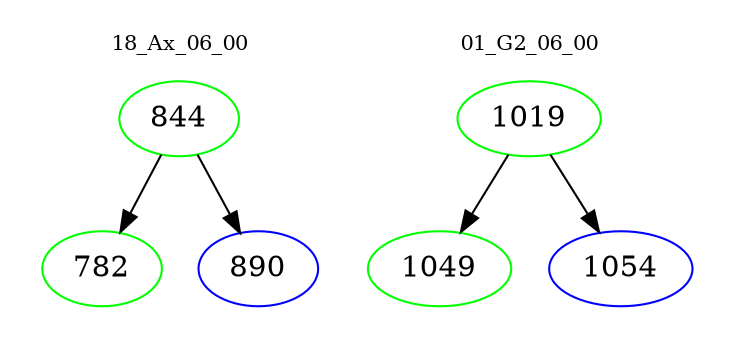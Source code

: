 digraph{
subgraph cluster_0 {
color = white
label = "18_Ax_06_00";
fontsize=10;
T0_844 [label="844", color="green"]
T0_844 -> T0_782 [color="black"]
T0_782 [label="782", color="green"]
T0_844 -> T0_890 [color="black"]
T0_890 [label="890", color="blue"]
}
subgraph cluster_1 {
color = white
label = "01_G2_06_00";
fontsize=10;
T1_1019 [label="1019", color="green"]
T1_1019 -> T1_1049 [color="black"]
T1_1049 [label="1049", color="green"]
T1_1019 -> T1_1054 [color="black"]
T1_1054 [label="1054", color="blue"]
}
}
